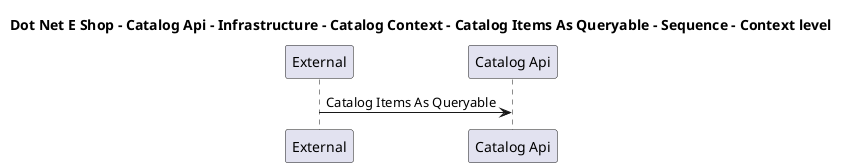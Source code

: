 @startuml

title Dot Net E Shop - Catalog Api - Infrastructure - Catalog Context - Catalog Items As Queryable - Sequence - Context level

participant "External" as C4InterFlow.SoftwareSystems.ExternalSystem
participant "Catalog Api" as DotNetEShop.SoftwareSystems.CatalogApi

C4InterFlow.SoftwareSystems.ExternalSystem -> DotNetEShop.SoftwareSystems.CatalogApi : Catalog Items As Queryable


@enduml
